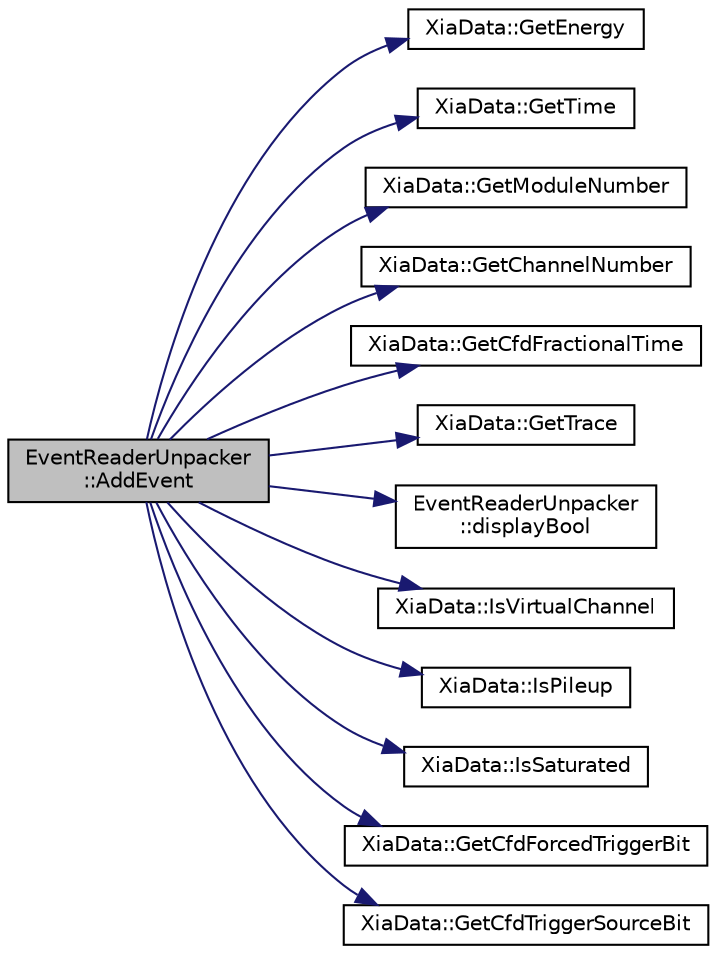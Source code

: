 digraph "EventReaderUnpacker::AddEvent"
{
  edge [fontname="Helvetica",fontsize="10",labelfontname="Helvetica",labelfontsize="10"];
  node [fontname="Helvetica",fontsize="10",shape=record];
  rankdir="LR";
  Node1 [label="EventReaderUnpacker\l::AddEvent",height=0.2,width=0.4,color="black", fillcolor="grey75", style="filled", fontcolor="black"];
  Node1 -> Node2 [color="midnightblue",fontsize="10",style="solid",fontname="Helvetica"];
  Node2 [label="XiaData::GetEnergy",height=0.2,width=0.4,color="black", fillcolor="white", style="filled",URL="$d2/ddd/class_xia_data.html#ade2672d5b33f5317bd0710408b88871b"];
  Node1 -> Node3 [color="midnightblue",fontsize="10",style="solid",fontname="Helvetica"];
  Node3 [label="XiaData::GetTime",height=0.2,width=0.4,color="black", fillcolor="white", style="filled",URL="$d2/ddd/class_xia_data.html#ac11c489cabed7180f6516d724d387a56"];
  Node1 -> Node4 [color="midnightblue",fontsize="10",style="solid",fontname="Helvetica"];
  Node4 [label="XiaData::GetModuleNumber",height=0.2,width=0.4,color="black", fillcolor="white", style="filled",URL="$d2/ddd/class_xia_data.html#afcf7210c72022a696a926259d1c5ff84"];
  Node1 -> Node5 [color="midnightblue",fontsize="10",style="solid",fontname="Helvetica"];
  Node5 [label="XiaData::GetChannelNumber",height=0.2,width=0.4,color="black", fillcolor="white", style="filled",URL="$d2/ddd/class_xia_data.html#a34bf9ef6f8f1dee918da2be675e7767a"];
  Node1 -> Node6 [color="midnightblue",fontsize="10",style="solid",fontname="Helvetica"];
  Node6 [label="XiaData::GetCfdFractionalTime",height=0.2,width=0.4,color="black", fillcolor="white", style="filled",URL="$d2/ddd/class_xia_data.html#aacf4e60f363bf42851bb7b65eb1456aa"];
  Node1 -> Node7 [color="midnightblue",fontsize="10",style="solid",fontname="Helvetica"];
  Node7 [label="XiaData::GetTrace",height=0.2,width=0.4,color="black", fillcolor="white", style="filled",URL="$d2/ddd/class_xia_data.html#a94d10f0eb065dd14032b8b666bfcf663"];
  Node1 -> Node8 [color="midnightblue",fontsize="10",style="solid",fontname="Helvetica"];
  Node8 [label="EventReaderUnpacker\l::displayBool",height=0.2,width=0.4,color="black", fillcolor="white", style="filled",URL="$d5/da6/class_event_reader_unpacker.html#af256f94aa6e53d1b84db7e6edb918202"];
  Node1 -> Node9 [color="midnightblue",fontsize="10",style="solid",fontname="Helvetica"];
  Node9 [label="XiaData::IsVirtualChannel",height=0.2,width=0.4,color="black", fillcolor="white", style="filled",URL="$d2/ddd/class_xia_data.html#a8378c58ebc9a9ea68d6dfacc32b198a6"];
  Node1 -> Node10 [color="midnightblue",fontsize="10",style="solid",fontname="Helvetica"];
  Node10 [label="XiaData::IsPileup",height=0.2,width=0.4,color="black", fillcolor="white", style="filled",URL="$d2/ddd/class_xia_data.html#ad3eadb84433340b5e1a8545252b1ebaa"];
  Node1 -> Node11 [color="midnightblue",fontsize="10",style="solid",fontname="Helvetica"];
  Node11 [label="XiaData::IsSaturated",height=0.2,width=0.4,color="black", fillcolor="white", style="filled",URL="$d2/ddd/class_xia_data.html#a71da12674be88f691bc00b7b0090c3f1"];
  Node1 -> Node12 [color="midnightblue",fontsize="10",style="solid",fontname="Helvetica"];
  Node12 [label="XiaData::GetCfdForcedTriggerBit",height=0.2,width=0.4,color="black", fillcolor="white", style="filled",URL="$d2/ddd/class_xia_data.html#a49b9907d1f012a9154dc93070a4f00a8"];
  Node1 -> Node13 [color="midnightblue",fontsize="10",style="solid",fontname="Helvetica"];
  Node13 [label="XiaData::GetCfdTriggerSourceBit",height=0.2,width=0.4,color="black", fillcolor="white", style="filled",URL="$d2/ddd/class_xia_data.html#a7aa98d3225b681fc7e28b67ee45ed9b2"];
}
